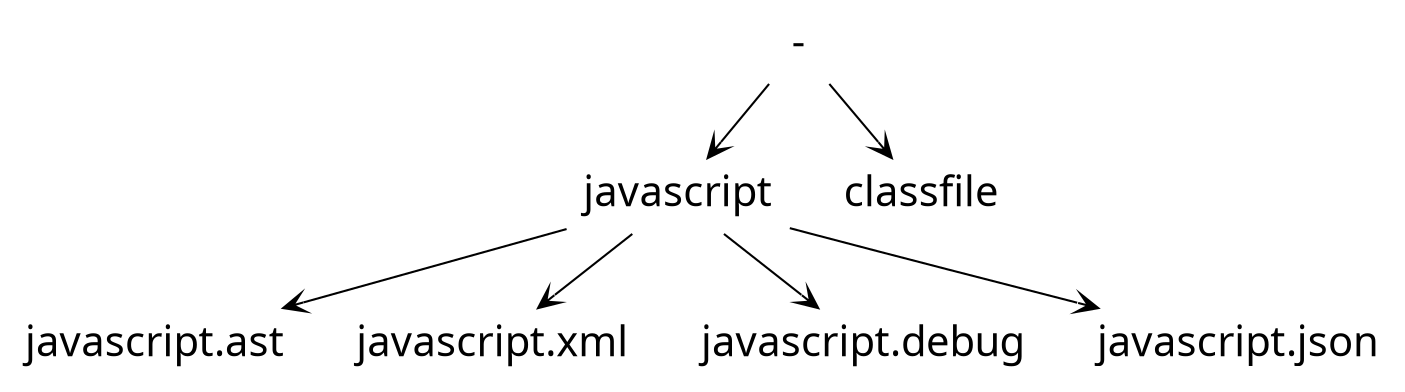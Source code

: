 digraph BasicSPHG { 
node [shape=plaintext, fontname=Skia, fontsize=20];
edge [fontname=Skia, fontsize = 10];
6[ label="javascript.ast"];
5[ label="javascript"];
4[ label="javascript.xml"];
3[ label="-"];
2[ label="classfile"];
1[ label="javascript.debug"];
0[ label="javascript.json"];
3->5[color="black", arrowhead="vee", label = ""];
5->6[color="black", arrowhead="vee", label = ""];
5->4[color="black", arrowhead="vee", label = ""];
5->1[color="black", arrowhead="vee", label = ""];
5->0[color="black", arrowhead="vee", label = ""];
3->2[color="black", arrowhead="vee", label = ""]
}